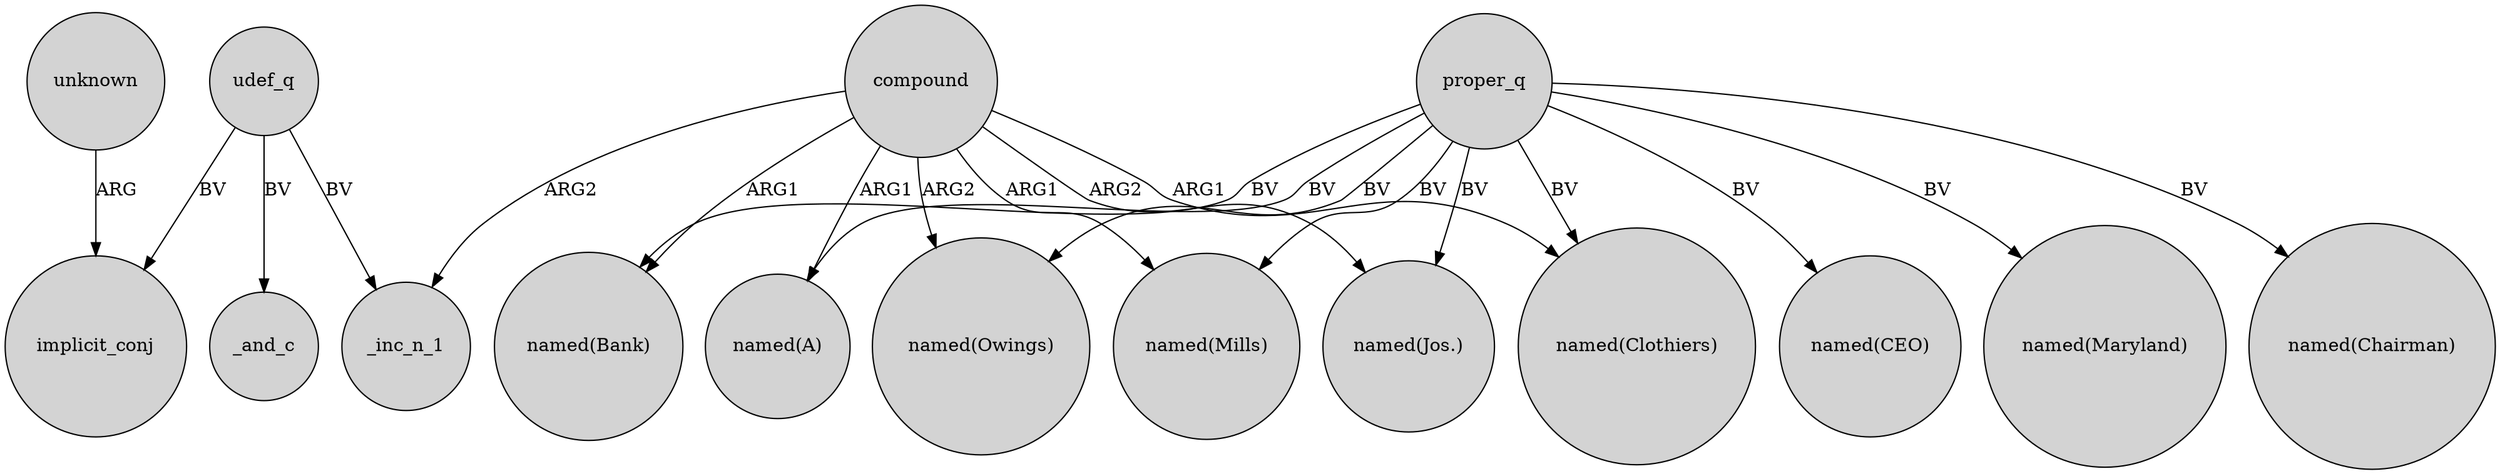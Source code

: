 digraph {
	node [shape=circle style=filled]
	udef_q -> _inc_n_1 [label=BV]
	proper_q -> "named(Jos.)" [label=BV]
	compound -> "named(Mills)" [label=ARG1]
	proper_q -> "named(CEO)" [label=BV]
	unknown -> implicit_conj [label=ARG]
	compound -> "named(A)" [label=ARG1]
	proper_q -> "named(Owings)" [label=BV]
	udef_q -> implicit_conj [label=BV]
	proper_q -> "named(Maryland)" [label=BV]
	compound -> "named(Owings)" [label=ARG2]
	proper_q -> "named(Bank)" [label=BV]
	proper_q -> "named(Mills)" [label=BV]
	proper_q -> "named(Clothiers)" [label=BV]
	compound -> "named(Bank)" [label=ARG1]
	compound -> "named(Jos.)" [label=ARG2]
	proper_q -> "named(Chairman)" [label=BV]
	udef_q -> _and_c [label=BV]
	compound -> "named(Clothiers)" [label=ARG1]
	compound -> _inc_n_1 [label=ARG2]
	proper_q -> "named(A)" [label=BV]
}
